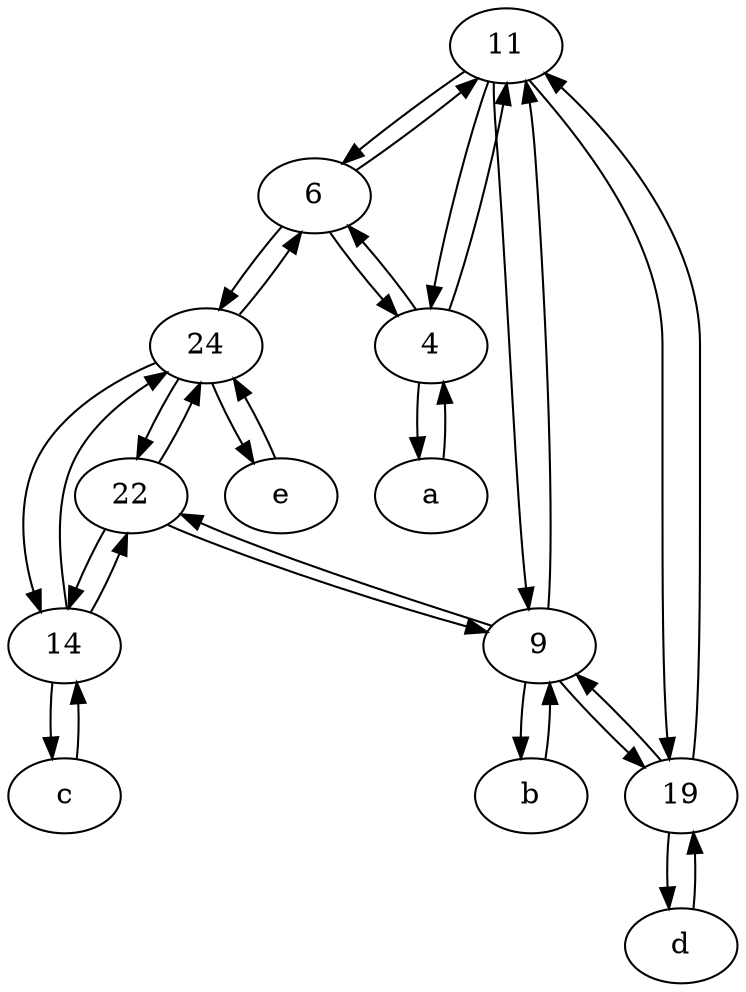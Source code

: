 digraph  {
	11;
	22;
	6;
	19;
	24;
	b [pos="50,20!"];
	4;
	a [pos="40,10!"];
	c [pos="20,10!"];
	14;
	d [pos="20,30!"];
	9;
	e [pos="30,50!"];
	24 -> 14;
	6 -> 4;
	14 -> 24;
	b -> 9;
	19 -> 9;
	22 -> 9;
	24 -> 22;
	19 -> d;
	6 -> 11;
	c -> 14;
	24 -> e;
	a -> 4;
	9 -> 22;
	19 -> 11;
	d -> 19;
	11 -> 4;
	22 -> 14;
	9 -> 11;
	9 -> b;
	14 -> c;
	14 -> 22;
	4 -> a;
	11 -> 9;
	11 -> 6;
	6 -> 24;
	9 -> 19;
	24 -> 6;
	e -> 24;
	4 -> 6;
	22 -> 24;
	4 -> 11;
	11 -> 19;

	}